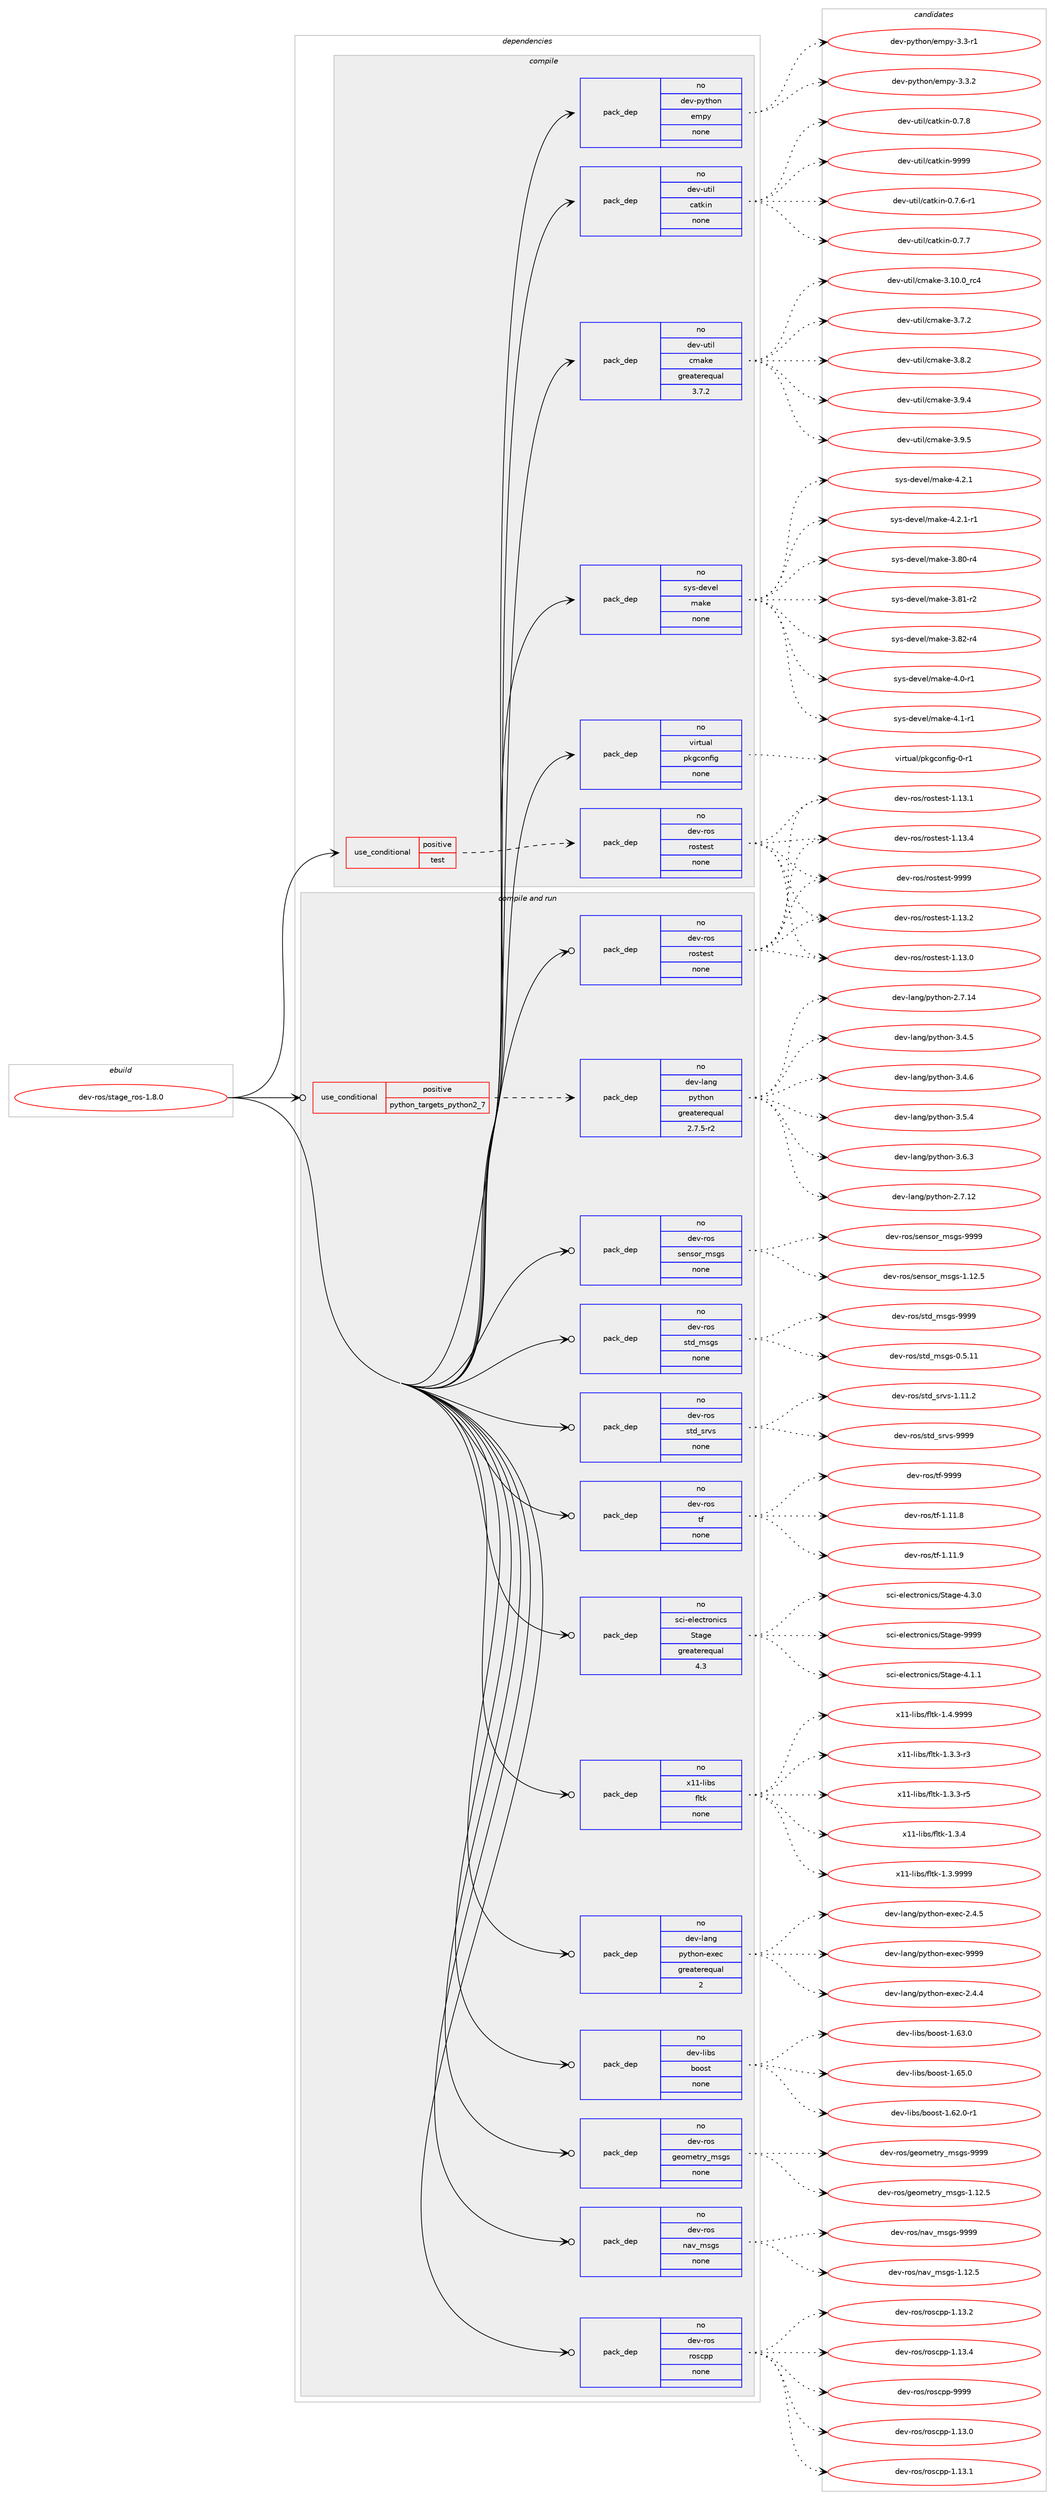 digraph prolog {

# *************
# Graph options
# *************

newrank=true;
concentrate=true;
compound=true;
graph [rankdir=LR,fontname=Helvetica,fontsize=10,ranksep=1.5];#, ranksep=2.5, nodesep=0.2];
edge  [arrowhead=vee];
node  [fontname=Helvetica,fontsize=10];

# **********
# The ebuild
# **********

subgraph cluster_leftcol {
color=gray;
rank=same;
label=<<i>ebuild</i>>;
id [label="dev-ros/stage_ros-1.8.0", color=red, width=4, href="../dev-ros/stage_ros-1.8.0.svg"];
}

# ****************
# The dependencies
# ****************

subgraph cluster_midcol {
color=gray;
label=<<i>dependencies</i>>;
subgraph cluster_compile {
fillcolor="#eeeeee";
style=filled;
label=<<i>compile</i>>;
subgraph cond47241 {
dependency214577 [label=<<TABLE BORDER="0" CELLBORDER="1" CELLSPACING="0" CELLPADDING="4"><TR><TD ROWSPAN="3" CELLPADDING="10">use_conditional</TD></TR><TR><TD>positive</TD></TR><TR><TD>test</TD></TR></TABLE>>, shape=none, color=red];
subgraph pack163346 {
dependency214578 [label=<<TABLE BORDER="0" CELLBORDER="1" CELLSPACING="0" CELLPADDING="4" WIDTH="220"><TR><TD ROWSPAN="6" CELLPADDING="30">pack_dep</TD></TR><TR><TD WIDTH="110">no</TD></TR><TR><TD>dev-ros</TD></TR><TR><TD>rostest</TD></TR><TR><TD>none</TD></TR><TR><TD></TD></TR></TABLE>>, shape=none, color=blue];
}
dependency214577:e -> dependency214578:w [weight=20,style="dashed",arrowhead="vee"];
}
id:e -> dependency214577:w [weight=20,style="solid",arrowhead="vee"];
subgraph pack163347 {
dependency214579 [label=<<TABLE BORDER="0" CELLBORDER="1" CELLSPACING="0" CELLPADDING="4" WIDTH="220"><TR><TD ROWSPAN="6" CELLPADDING="30">pack_dep</TD></TR><TR><TD WIDTH="110">no</TD></TR><TR><TD>dev-python</TD></TR><TR><TD>empy</TD></TR><TR><TD>none</TD></TR><TR><TD></TD></TR></TABLE>>, shape=none, color=blue];
}
id:e -> dependency214579:w [weight=20,style="solid",arrowhead="vee"];
subgraph pack163348 {
dependency214580 [label=<<TABLE BORDER="0" CELLBORDER="1" CELLSPACING="0" CELLPADDING="4" WIDTH="220"><TR><TD ROWSPAN="6" CELLPADDING="30">pack_dep</TD></TR><TR><TD WIDTH="110">no</TD></TR><TR><TD>dev-util</TD></TR><TR><TD>catkin</TD></TR><TR><TD>none</TD></TR><TR><TD></TD></TR></TABLE>>, shape=none, color=blue];
}
id:e -> dependency214580:w [weight=20,style="solid",arrowhead="vee"];
subgraph pack163349 {
dependency214581 [label=<<TABLE BORDER="0" CELLBORDER="1" CELLSPACING="0" CELLPADDING="4" WIDTH="220"><TR><TD ROWSPAN="6" CELLPADDING="30">pack_dep</TD></TR><TR><TD WIDTH="110">no</TD></TR><TR><TD>dev-util</TD></TR><TR><TD>cmake</TD></TR><TR><TD>greaterequal</TD></TR><TR><TD>3.7.2</TD></TR></TABLE>>, shape=none, color=blue];
}
id:e -> dependency214581:w [weight=20,style="solid",arrowhead="vee"];
subgraph pack163350 {
dependency214582 [label=<<TABLE BORDER="0" CELLBORDER="1" CELLSPACING="0" CELLPADDING="4" WIDTH="220"><TR><TD ROWSPAN="6" CELLPADDING="30">pack_dep</TD></TR><TR><TD WIDTH="110">no</TD></TR><TR><TD>sys-devel</TD></TR><TR><TD>make</TD></TR><TR><TD>none</TD></TR><TR><TD></TD></TR></TABLE>>, shape=none, color=blue];
}
id:e -> dependency214582:w [weight=20,style="solid",arrowhead="vee"];
subgraph pack163351 {
dependency214583 [label=<<TABLE BORDER="0" CELLBORDER="1" CELLSPACING="0" CELLPADDING="4" WIDTH="220"><TR><TD ROWSPAN="6" CELLPADDING="30">pack_dep</TD></TR><TR><TD WIDTH="110">no</TD></TR><TR><TD>virtual</TD></TR><TR><TD>pkgconfig</TD></TR><TR><TD>none</TD></TR><TR><TD></TD></TR></TABLE>>, shape=none, color=blue];
}
id:e -> dependency214583:w [weight=20,style="solid",arrowhead="vee"];
}
subgraph cluster_compileandrun {
fillcolor="#eeeeee";
style=filled;
label=<<i>compile and run</i>>;
subgraph cond47242 {
dependency214584 [label=<<TABLE BORDER="0" CELLBORDER="1" CELLSPACING="0" CELLPADDING="4"><TR><TD ROWSPAN="3" CELLPADDING="10">use_conditional</TD></TR><TR><TD>positive</TD></TR><TR><TD>python_targets_python2_7</TD></TR></TABLE>>, shape=none, color=red];
subgraph pack163352 {
dependency214585 [label=<<TABLE BORDER="0" CELLBORDER="1" CELLSPACING="0" CELLPADDING="4" WIDTH="220"><TR><TD ROWSPAN="6" CELLPADDING="30">pack_dep</TD></TR><TR><TD WIDTH="110">no</TD></TR><TR><TD>dev-lang</TD></TR><TR><TD>python</TD></TR><TR><TD>greaterequal</TD></TR><TR><TD>2.7.5-r2</TD></TR></TABLE>>, shape=none, color=blue];
}
dependency214584:e -> dependency214585:w [weight=20,style="dashed",arrowhead="vee"];
}
id:e -> dependency214584:w [weight=20,style="solid",arrowhead="odotvee"];
subgraph pack163353 {
dependency214586 [label=<<TABLE BORDER="0" CELLBORDER="1" CELLSPACING="0" CELLPADDING="4" WIDTH="220"><TR><TD ROWSPAN="6" CELLPADDING="30">pack_dep</TD></TR><TR><TD WIDTH="110">no</TD></TR><TR><TD>dev-lang</TD></TR><TR><TD>python-exec</TD></TR><TR><TD>greaterequal</TD></TR><TR><TD>2</TD></TR></TABLE>>, shape=none, color=blue];
}
id:e -> dependency214586:w [weight=20,style="solid",arrowhead="odotvee"];
subgraph pack163354 {
dependency214587 [label=<<TABLE BORDER="0" CELLBORDER="1" CELLSPACING="0" CELLPADDING="4" WIDTH="220"><TR><TD ROWSPAN="6" CELLPADDING="30">pack_dep</TD></TR><TR><TD WIDTH="110">no</TD></TR><TR><TD>dev-libs</TD></TR><TR><TD>boost</TD></TR><TR><TD>none</TD></TR><TR><TD></TD></TR></TABLE>>, shape=none, color=blue];
}
id:e -> dependency214587:w [weight=20,style="solid",arrowhead="odotvee"];
subgraph pack163355 {
dependency214588 [label=<<TABLE BORDER="0" CELLBORDER="1" CELLSPACING="0" CELLPADDING="4" WIDTH="220"><TR><TD ROWSPAN="6" CELLPADDING="30">pack_dep</TD></TR><TR><TD WIDTH="110">no</TD></TR><TR><TD>dev-ros</TD></TR><TR><TD>geometry_msgs</TD></TR><TR><TD>none</TD></TR><TR><TD></TD></TR></TABLE>>, shape=none, color=blue];
}
id:e -> dependency214588:w [weight=20,style="solid",arrowhead="odotvee"];
subgraph pack163356 {
dependency214589 [label=<<TABLE BORDER="0" CELLBORDER="1" CELLSPACING="0" CELLPADDING="4" WIDTH="220"><TR><TD ROWSPAN="6" CELLPADDING="30">pack_dep</TD></TR><TR><TD WIDTH="110">no</TD></TR><TR><TD>dev-ros</TD></TR><TR><TD>nav_msgs</TD></TR><TR><TD>none</TD></TR><TR><TD></TD></TR></TABLE>>, shape=none, color=blue];
}
id:e -> dependency214589:w [weight=20,style="solid",arrowhead="odotvee"];
subgraph pack163357 {
dependency214590 [label=<<TABLE BORDER="0" CELLBORDER="1" CELLSPACING="0" CELLPADDING="4" WIDTH="220"><TR><TD ROWSPAN="6" CELLPADDING="30">pack_dep</TD></TR><TR><TD WIDTH="110">no</TD></TR><TR><TD>dev-ros</TD></TR><TR><TD>roscpp</TD></TR><TR><TD>none</TD></TR><TR><TD></TD></TR></TABLE>>, shape=none, color=blue];
}
id:e -> dependency214590:w [weight=20,style="solid",arrowhead="odotvee"];
subgraph pack163358 {
dependency214591 [label=<<TABLE BORDER="0" CELLBORDER="1" CELLSPACING="0" CELLPADDING="4" WIDTH="220"><TR><TD ROWSPAN="6" CELLPADDING="30">pack_dep</TD></TR><TR><TD WIDTH="110">no</TD></TR><TR><TD>dev-ros</TD></TR><TR><TD>rostest</TD></TR><TR><TD>none</TD></TR><TR><TD></TD></TR></TABLE>>, shape=none, color=blue];
}
id:e -> dependency214591:w [weight=20,style="solid",arrowhead="odotvee"];
subgraph pack163359 {
dependency214592 [label=<<TABLE BORDER="0" CELLBORDER="1" CELLSPACING="0" CELLPADDING="4" WIDTH="220"><TR><TD ROWSPAN="6" CELLPADDING="30">pack_dep</TD></TR><TR><TD WIDTH="110">no</TD></TR><TR><TD>dev-ros</TD></TR><TR><TD>sensor_msgs</TD></TR><TR><TD>none</TD></TR><TR><TD></TD></TR></TABLE>>, shape=none, color=blue];
}
id:e -> dependency214592:w [weight=20,style="solid",arrowhead="odotvee"];
subgraph pack163360 {
dependency214593 [label=<<TABLE BORDER="0" CELLBORDER="1" CELLSPACING="0" CELLPADDING="4" WIDTH="220"><TR><TD ROWSPAN="6" CELLPADDING="30">pack_dep</TD></TR><TR><TD WIDTH="110">no</TD></TR><TR><TD>dev-ros</TD></TR><TR><TD>std_msgs</TD></TR><TR><TD>none</TD></TR><TR><TD></TD></TR></TABLE>>, shape=none, color=blue];
}
id:e -> dependency214593:w [weight=20,style="solid",arrowhead="odotvee"];
subgraph pack163361 {
dependency214594 [label=<<TABLE BORDER="0" CELLBORDER="1" CELLSPACING="0" CELLPADDING="4" WIDTH="220"><TR><TD ROWSPAN="6" CELLPADDING="30">pack_dep</TD></TR><TR><TD WIDTH="110">no</TD></TR><TR><TD>dev-ros</TD></TR><TR><TD>std_srvs</TD></TR><TR><TD>none</TD></TR><TR><TD></TD></TR></TABLE>>, shape=none, color=blue];
}
id:e -> dependency214594:w [weight=20,style="solid",arrowhead="odotvee"];
subgraph pack163362 {
dependency214595 [label=<<TABLE BORDER="0" CELLBORDER="1" CELLSPACING="0" CELLPADDING="4" WIDTH="220"><TR><TD ROWSPAN="6" CELLPADDING="30">pack_dep</TD></TR><TR><TD WIDTH="110">no</TD></TR><TR><TD>dev-ros</TD></TR><TR><TD>tf</TD></TR><TR><TD>none</TD></TR><TR><TD></TD></TR></TABLE>>, shape=none, color=blue];
}
id:e -> dependency214595:w [weight=20,style="solid",arrowhead="odotvee"];
subgraph pack163363 {
dependency214596 [label=<<TABLE BORDER="0" CELLBORDER="1" CELLSPACING="0" CELLPADDING="4" WIDTH="220"><TR><TD ROWSPAN="6" CELLPADDING="30">pack_dep</TD></TR><TR><TD WIDTH="110">no</TD></TR><TR><TD>sci-electronics</TD></TR><TR><TD>Stage</TD></TR><TR><TD>greaterequal</TD></TR><TR><TD>4.3</TD></TR></TABLE>>, shape=none, color=blue];
}
id:e -> dependency214596:w [weight=20,style="solid",arrowhead="odotvee"];
subgraph pack163364 {
dependency214597 [label=<<TABLE BORDER="0" CELLBORDER="1" CELLSPACING="0" CELLPADDING="4" WIDTH="220"><TR><TD ROWSPAN="6" CELLPADDING="30">pack_dep</TD></TR><TR><TD WIDTH="110">no</TD></TR><TR><TD>x11-libs</TD></TR><TR><TD>fltk</TD></TR><TR><TD>none</TD></TR><TR><TD></TD></TR></TABLE>>, shape=none, color=blue];
}
id:e -> dependency214597:w [weight=20,style="solid",arrowhead="odotvee"];
}
subgraph cluster_run {
fillcolor="#eeeeee";
style=filled;
label=<<i>run</i>>;
}
}

# **************
# The candidates
# **************

subgraph cluster_choices {
rank=same;
color=gray;
label=<<i>candidates</i>>;

subgraph choice163346 {
color=black;
nodesep=1;
choice100101118451141111154711411111511610111511645494649514648 [label="dev-ros/rostest-1.13.0", color=red, width=4,href="../dev-ros/rostest-1.13.0.svg"];
choice100101118451141111154711411111511610111511645494649514649 [label="dev-ros/rostest-1.13.1", color=red, width=4,href="../dev-ros/rostest-1.13.1.svg"];
choice100101118451141111154711411111511610111511645494649514650 [label="dev-ros/rostest-1.13.2", color=red, width=4,href="../dev-ros/rostest-1.13.2.svg"];
choice100101118451141111154711411111511610111511645494649514652 [label="dev-ros/rostest-1.13.4", color=red, width=4,href="../dev-ros/rostest-1.13.4.svg"];
choice10010111845114111115471141111151161011151164557575757 [label="dev-ros/rostest-9999", color=red, width=4,href="../dev-ros/rostest-9999.svg"];
dependency214578:e -> choice100101118451141111154711411111511610111511645494649514648:w [style=dotted,weight="100"];
dependency214578:e -> choice100101118451141111154711411111511610111511645494649514649:w [style=dotted,weight="100"];
dependency214578:e -> choice100101118451141111154711411111511610111511645494649514650:w [style=dotted,weight="100"];
dependency214578:e -> choice100101118451141111154711411111511610111511645494649514652:w [style=dotted,weight="100"];
dependency214578:e -> choice10010111845114111115471141111151161011151164557575757:w [style=dotted,weight="100"];
}
subgraph choice163347 {
color=black;
nodesep=1;
choice1001011184511212111610411111047101109112121455146514511449 [label="dev-python/empy-3.3-r1", color=red, width=4,href="../dev-python/empy-3.3-r1.svg"];
choice1001011184511212111610411111047101109112121455146514650 [label="dev-python/empy-3.3.2", color=red, width=4,href="../dev-python/empy-3.3.2.svg"];
dependency214579:e -> choice1001011184511212111610411111047101109112121455146514511449:w [style=dotted,weight="100"];
dependency214579:e -> choice1001011184511212111610411111047101109112121455146514650:w [style=dotted,weight="100"];
}
subgraph choice163348 {
color=black;
nodesep=1;
choice100101118451171161051084799971161071051104548465546544511449 [label="dev-util/catkin-0.7.6-r1", color=red, width=4,href="../dev-util/catkin-0.7.6-r1.svg"];
choice10010111845117116105108479997116107105110454846554655 [label="dev-util/catkin-0.7.7", color=red, width=4,href="../dev-util/catkin-0.7.7.svg"];
choice10010111845117116105108479997116107105110454846554656 [label="dev-util/catkin-0.7.8", color=red, width=4,href="../dev-util/catkin-0.7.8.svg"];
choice100101118451171161051084799971161071051104557575757 [label="dev-util/catkin-9999", color=red, width=4,href="../dev-util/catkin-9999.svg"];
dependency214580:e -> choice100101118451171161051084799971161071051104548465546544511449:w [style=dotted,weight="100"];
dependency214580:e -> choice10010111845117116105108479997116107105110454846554655:w [style=dotted,weight="100"];
dependency214580:e -> choice10010111845117116105108479997116107105110454846554656:w [style=dotted,weight="100"];
dependency214580:e -> choice100101118451171161051084799971161071051104557575757:w [style=dotted,weight="100"];
}
subgraph choice163349 {
color=black;
nodesep=1;
choice1001011184511711610510847991099710710145514649484648951149952 [label="dev-util/cmake-3.10.0_rc4", color=red, width=4,href="../dev-util/cmake-3.10.0_rc4.svg"];
choice10010111845117116105108479910997107101455146554650 [label="dev-util/cmake-3.7.2", color=red, width=4,href="../dev-util/cmake-3.7.2.svg"];
choice10010111845117116105108479910997107101455146564650 [label="dev-util/cmake-3.8.2", color=red, width=4,href="../dev-util/cmake-3.8.2.svg"];
choice10010111845117116105108479910997107101455146574652 [label="dev-util/cmake-3.9.4", color=red, width=4,href="../dev-util/cmake-3.9.4.svg"];
choice10010111845117116105108479910997107101455146574653 [label="dev-util/cmake-3.9.5", color=red, width=4,href="../dev-util/cmake-3.9.5.svg"];
dependency214581:e -> choice1001011184511711610510847991099710710145514649484648951149952:w [style=dotted,weight="100"];
dependency214581:e -> choice10010111845117116105108479910997107101455146554650:w [style=dotted,weight="100"];
dependency214581:e -> choice10010111845117116105108479910997107101455146564650:w [style=dotted,weight="100"];
dependency214581:e -> choice10010111845117116105108479910997107101455146574652:w [style=dotted,weight="100"];
dependency214581:e -> choice10010111845117116105108479910997107101455146574653:w [style=dotted,weight="100"];
}
subgraph choice163350 {
color=black;
nodesep=1;
choice11512111545100101118101108471099710710145514656484511452 [label="sys-devel/make-3.80-r4", color=red, width=4,href="../sys-devel/make-3.80-r4.svg"];
choice11512111545100101118101108471099710710145514656494511450 [label="sys-devel/make-3.81-r2", color=red, width=4,href="../sys-devel/make-3.81-r2.svg"];
choice11512111545100101118101108471099710710145514656504511452 [label="sys-devel/make-3.82-r4", color=red, width=4,href="../sys-devel/make-3.82-r4.svg"];
choice115121115451001011181011084710997107101455246484511449 [label="sys-devel/make-4.0-r1", color=red, width=4,href="../sys-devel/make-4.0-r1.svg"];
choice115121115451001011181011084710997107101455246494511449 [label="sys-devel/make-4.1-r1", color=red, width=4,href="../sys-devel/make-4.1-r1.svg"];
choice115121115451001011181011084710997107101455246504649 [label="sys-devel/make-4.2.1", color=red, width=4,href="../sys-devel/make-4.2.1.svg"];
choice1151211154510010111810110847109971071014552465046494511449 [label="sys-devel/make-4.2.1-r1", color=red, width=4,href="../sys-devel/make-4.2.1-r1.svg"];
dependency214582:e -> choice11512111545100101118101108471099710710145514656484511452:w [style=dotted,weight="100"];
dependency214582:e -> choice11512111545100101118101108471099710710145514656494511450:w [style=dotted,weight="100"];
dependency214582:e -> choice11512111545100101118101108471099710710145514656504511452:w [style=dotted,weight="100"];
dependency214582:e -> choice115121115451001011181011084710997107101455246484511449:w [style=dotted,weight="100"];
dependency214582:e -> choice115121115451001011181011084710997107101455246494511449:w [style=dotted,weight="100"];
dependency214582:e -> choice115121115451001011181011084710997107101455246504649:w [style=dotted,weight="100"];
dependency214582:e -> choice1151211154510010111810110847109971071014552465046494511449:w [style=dotted,weight="100"];
}
subgraph choice163351 {
color=black;
nodesep=1;
choice11810511411611797108471121071039911111010210510345484511449 [label="virtual/pkgconfig-0-r1", color=red, width=4,href="../virtual/pkgconfig-0-r1.svg"];
dependency214583:e -> choice11810511411611797108471121071039911111010210510345484511449:w [style=dotted,weight="100"];
}
subgraph choice163352 {
color=black;
nodesep=1;
choice10010111845108971101034711212111610411111045504655464950 [label="dev-lang/python-2.7.12", color=red, width=4,href="../dev-lang/python-2.7.12.svg"];
choice10010111845108971101034711212111610411111045504655464952 [label="dev-lang/python-2.7.14", color=red, width=4,href="../dev-lang/python-2.7.14.svg"];
choice100101118451089711010347112121116104111110455146524653 [label="dev-lang/python-3.4.5", color=red, width=4,href="../dev-lang/python-3.4.5.svg"];
choice100101118451089711010347112121116104111110455146524654 [label="dev-lang/python-3.4.6", color=red, width=4,href="../dev-lang/python-3.4.6.svg"];
choice100101118451089711010347112121116104111110455146534652 [label="dev-lang/python-3.5.4", color=red, width=4,href="../dev-lang/python-3.5.4.svg"];
choice100101118451089711010347112121116104111110455146544651 [label="dev-lang/python-3.6.3", color=red, width=4,href="../dev-lang/python-3.6.3.svg"];
dependency214585:e -> choice10010111845108971101034711212111610411111045504655464950:w [style=dotted,weight="100"];
dependency214585:e -> choice10010111845108971101034711212111610411111045504655464952:w [style=dotted,weight="100"];
dependency214585:e -> choice100101118451089711010347112121116104111110455146524653:w [style=dotted,weight="100"];
dependency214585:e -> choice100101118451089711010347112121116104111110455146524654:w [style=dotted,weight="100"];
dependency214585:e -> choice100101118451089711010347112121116104111110455146534652:w [style=dotted,weight="100"];
dependency214585:e -> choice100101118451089711010347112121116104111110455146544651:w [style=dotted,weight="100"];
}
subgraph choice163353 {
color=black;
nodesep=1;
choice1001011184510897110103471121211161041111104510112010199455046524652 [label="dev-lang/python-exec-2.4.4", color=red, width=4,href="../dev-lang/python-exec-2.4.4.svg"];
choice1001011184510897110103471121211161041111104510112010199455046524653 [label="dev-lang/python-exec-2.4.5", color=red, width=4,href="../dev-lang/python-exec-2.4.5.svg"];
choice10010111845108971101034711212111610411111045101120101994557575757 [label="dev-lang/python-exec-9999", color=red, width=4,href="../dev-lang/python-exec-9999.svg"];
dependency214586:e -> choice1001011184510897110103471121211161041111104510112010199455046524652:w [style=dotted,weight="100"];
dependency214586:e -> choice1001011184510897110103471121211161041111104510112010199455046524653:w [style=dotted,weight="100"];
dependency214586:e -> choice10010111845108971101034711212111610411111045101120101994557575757:w [style=dotted,weight="100"];
}
subgraph choice163354 {
color=black;
nodesep=1;
choice10010111845108105981154798111111115116454946545046484511449 [label="dev-libs/boost-1.62.0-r1", color=red, width=4,href="../dev-libs/boost-1.62.0-r1.svg"];
choice1001011184510810598115479811111111511645494654514648 [label="dev-libs/boost-1.63.0", color=red, width=4,href="../dev-libs/boost-1.63.0.svg"];
choice1001011184510810598115479811111111511645494654534648 [label="dev-libs/boost-1.65.0", color=red, width=4,href="../dev-libs/boost-1.65.0.svg"];
dependency214587:e -> choice10010111845108105981154798111111115116454946545046484511449:w [style=dotted,weight="100"];
dependency214587:e -> choice1001011184510810598115479811111111511645494654514648:w [style=dotted,weight="100"];
dependency214587:e -> choice1001011184510810598115479811111111511645494654534648:w [style=dotted,weight="100"];
}
subgraph choice163355 {
color=black;
nodesep=1;
choice10010111845114111115471031011111091011161141219510911510311545494649504653 [label="dev-ros/geometry_msgs-1.12.5", color=red, width=4,href="../dev-ros/geometry_msgs-1.12.5.svg"];
choice1001011184511411111547103101111109101116114121951091151031154557575757 [label="dev-ros/geometry_msgs-9999", color=red, width=4,href="../dev-ros/geometry_msgs-9999.svg"];
dependency214588:e -> choice10010111845114111115471031011111091011161141219510911510311545494649504653:w [style=dotted,weight="100"];
dependency214588:e -> choice1001011184511411111547103101111109101116114121951091151031154557575757:w [style=dotted,weight="100"];
}
subgraph choice163356 {
color=black;
nodesep=1;
choice1001011184511411111547110971189510911510311545494649504653 [label="dev-ros/nav_msgs-1.12.5", color=red, width=4,href="../dev-ros/nav_msgs-1.12.5.svg"];
choice100101118451141111154711097118951091151031154557575757 [label="dev-ros/nav_msgs-9999", color=red, width=4,href="../dev-ros/nav_msgs-9999.svg"];
dependency214589:e -> choice1001011184511411111547110971189510911510311545494649504653:w [style=dotted,weight="100"];
dependency214589:e -> choice100101118451141111154711097118951091151031154557575757:w [style=dotted,weight="100"];
}
subgraph choice163357 {
color=black;
nodesep=1;
choice10010111845114111115471141111159911211245494649514648 [label="dev-ros/roscpp-1.13.0", color=red, width=4,href="../dev-ros/roscpp-1.13.0.svg"];
choice10010111845114111115471141111159911211245494649514649 [label="dev-ros/roscpp-1.13.1", color=red, width=4,href="../dev-ros/roscpp-1.13.1.svg"];
choice10010111845114111115471141111159911211245494649514650 [label="dev-ros/roscpp-1.13.2", color=red, width=4,href="../dev-ros/roscpp-1.13.2.svg"];
choice10010111845114111115471141111159911211245494649514652 [label="dev-ros/roscpp-1.13.4", color=red, width=4,href="../dev-ros/roscpp-1.13.4.svg"];
choice1001011184511411111547114111115991121124557575757 [label="dev-ros/roscpp-9999", color=red, width=4,href="../dev-ros/roscpp-9999.svg"];
dependency214590:e -> choice10010111845114111115471141111159911211245494649514648:w [style=dotted,weight="100"];
dependency214590:e -> choice10010111845114111115471141111159911211245494649514649:w [style=dotted,weight="100"];
dependency214590:e -> choice10010111845114111115471141111159911211245494649514650:w [style=dotted,weight="100"];
dependency214590:e -> choice10010111845114111115471141111159911211245494649514652:w [style=dotted,weight="100"];
dependency214590:e -> choice1001011184511411111547114111115991121124557575757:w [style=dotted,weight="100"];
}
subgraph choice163358 {
color=black;
nodesep=1;
choice100101118451141111154711411111511610111511645494649514648 [label="dev-ros/rostest-1.13.0", color=red, width=4,href="../dev-ros/rostest-1.13.0.svg"];
choice100101118451141111154711411111511610111511645494649514649 [label="dev-ros/rostest-1.13.1", color=red, width=4,href="../dev-ros/rostest-1.13.1.svg"];
choice100101118451141111154711411111511610111511645494649514650 [label="dev-ros/rostest-1.13.2", color=red, width=4,href="../dev-ros/rostest-1.13.2.svg"];
choice100101118451141111154711411111511610111511645494649514652 [label="dev-ros/rostest-1.13.4", color=red, width=4,href="../dev-ros/rostest-1.13.4.svg"];
choice10010111845114111115471141111151161011151164557575757 [label="dev-ros/rostest-9999", color=red, width=4,href="../dev-ros/rostest-9999.svg"];
dependency214591:e -> choice100101118451141111154711411111511610111511645494649514648:w [style=dotted,weight="100"];
dependency214591:e -> choice100101118451141111154711411111511610111511645494649514649:w [style=dotted,weight="100"];
dependency214591:e -> choice100101118451141111154711411111511610111511645494649514650:w [style=dotted,weight="100"];
dependency214591:e -> choice100101118451141111154711411111511610111511645494649514652:w [style=dotted,weight="100"];
dependency214591:e -> choice10010111845114111115471141111151161011151164557575757:w [style=dotted,weight="100"];
}
subgraph choice163359 {
color=black;
nodesep=1;
choice10010111845114111115471151011101151111149510911510311545494649504653 [label="dev-ros/sensor_msgs-1.12.5", color=red, width=4,href="../dev-ros/sensor_msgs-1.12.5.svg"];
choice1001011184511411111547115101110115111114951091151031154557575757 [label="dev-ros/sensor_msgs-9999", color=red, width=4,href="../dev-ros/sensor_msgs-9999.svg"];
dependency214592:e -> choice10010111845114111115471151011101151111149510911510311545494649504653:w [style=dotted,weight="100"];
dependency214592:e -> choice1001011184511411111547115101110115111114951091151031154557575757:w [style=dotted,weight="100"];
}
subgraph choice163360 {
color=black;
nodesep=1;
choice10010111845114111115471151161009510911510311545484653464949 [label="dev-ros/std_msgs-0.5.11", color=red, width=4,href="../dev-ros/std_msgs-0.5.11.svg"];
choice1001011184511411111547115116100951091151031154557575757 [label="dev-ros/std_msgs-9999", color=red, width=4,href="../dev-ros/std_msgs-9999.svg"];
dependency214593:e -> choice10010111845114111115471151161009510911510311545484653464949:w [style=dotted,weight="100"];
dependency214593:e -> choice1001011184511411111547115116100951091151031154557575757:w [style=dotted,weight="100"];
}
subgraph choice163361 {
color=black;
nodesep=1;
choice10010111845114111115471151161009511511411811545494649494650 [label="dev-ros/std_srvs-1.11.2", color=red, width=4,href="../dev-ros/std_srvs-1.11.2.svg"];
choice1001011184511411111547115116100951151141181154557575757 [label="dev-ros/std_srvs-9999", color=red, width=4,href="../dev-ros/std_srvs-9999.svg"];
dependency214594:e -> choice10010111845114111115471151161009511511411811545494649494650:w [style=dotted,weight="100"];
dependency214594:e -> choice1001011184511411111547115116100951151141181154557575757:w [style=dotted,weight="100"];
}
subgraph choice163362 {
color=black;
nodesep=1;
choice100101118451141111154711610245494649494656 [label="dev-ros/tf-1.11.8", color=red, width=4,href="../dev-ros/tf-1.11.8.svg"];
choice100101118451141111154711610245494649494657 [label="dev-ros/tf-1.11.9", color=red, width=4,href="../dev-ros/tf-1.11.9.svg"];
choice10010111845114111115471161024557575757 [label="dev-ros/tf-9999", color=red, width=4,href="../dev-ros/tf-9999.svg"];
dependency214595:e -> choice100101118451141111154711610245494649494656:w [style=dotted,weight="100"];
dependency214595:e -> choice100101118451141111154711610245494649494657:w [style=dotted,weight="100"];
dependency214595:e -> choice10010111845114111115471161024557575757:w [style=dotted,weight="100"];
}
subgraph choice163363 {
color=black;
nodesep=1;
choice11599105451011081019911611411111010599115478311697103101455246494649 [label="sci-electronics/Stage-4.1.1", color=red, width=4,href="../sci-electronics/Stage-4.1.1.svg"];
choice11599105451011081019911611411111010599115478311697103101455246514648 [label="sci-electronics/Stage-4.3.0", color=red, width=4,href="../sci-electronics/Stage-4.3.0.svg"];
choice115991054510110810199116114111110105991154783116971031014557575757 [label="sci-electronics/Stage-9999", color=red, width=4,href="../sci-electronics/Stage-9999.svg"];
dependency214596:e -> choice11599105451011081019911611411111010599115478311697103101455246494649:w [style=dotted,weight="100"];
dependency214596:e -> choice11599105451011081019911611411111010599115478311697103101455246514648:w [style=dotted,weight="100"];
dependency214596:e -> choice115991054510110810199116114111110105991154783116971031014557575757:w [style=dotted,weight="100"];
}
subgraph choice163364 {
color=black;
nodesep=1;
choice12049494510810598115471021081161074549465146514511451 [label="x11-libs/fltk-1.3.3-r3", color=red, width=4,href="../x11-libs/fltk-1.3.3-r3.svg"];
choice12049494510810598115471021081161074549465146514511453 [label="x11-libs/fltk-1.3.3-r5", color=red, width=4,href="../x11-libs/fltk-1.3.3-r5.svg"];
choice1204949451081059811547102108116107454946514652 [label="x11-libs/fltk-1.3.4", color=red, width=4,href="../x11-libs/fltk-1.3.4.svg"];
choice1204949451081059811547102108116107454946514657575757 [label="x11-libs/fltk-1.3.9999", color=red, width=4,href="../x11-libs/fltk-1.3.9999.svg"];
choice1204949451081059811547102108116107454946524657575757 [label="x11-libs/fltk-1.4.9999", color=red, width=4,href="../x11-libs/fltk-1.4.9999.svg"];
dependency214597:e -> choice12049494510810598115471021081161074549465146514511451:w [style=dotted,weight="100"];
dependency214597:e -> choice12049494510810598115471021081161074549465146514511453:w [style=dotted,weight="100"];
dependency214597:e -> choice1204949451081059811547102108116107454946514652:w [style=dotted,weight="100"];
dependency214597:e -> choice1204949451081059811547102108116107454946514657575757:w [style=dotted,weight="100"];
dependency214597:e -> choice1204949451081059811547102108116107454946524657575757:w [style=dotted,weight="100"];
}
}

}
